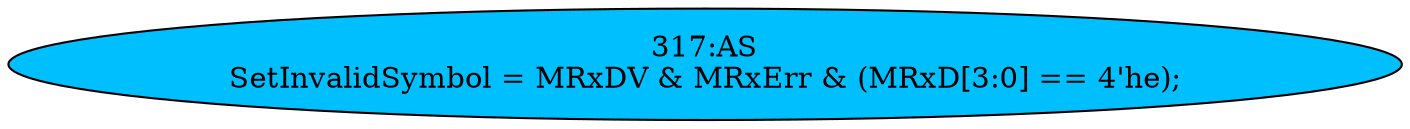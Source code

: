 strict digraph "" {
	node [label="\N"];
	"317:AS"	 [ast="<pyverilog.vparser.ast.Assign object at 0x7f78823fd750>",
		def_var="['SetInvalidSymbol']",
		fillcolor=deepskyblue,
		label="317:AS
SetInvalidSymbol = MRxDV & MRxErr & (MRxD[3:0] == 4'he);",
		statements="[]",
		style=filled,
		typ=Assign,
		use_var="['MRxDV', 'MRxErr', 'MRxD']"];
}
